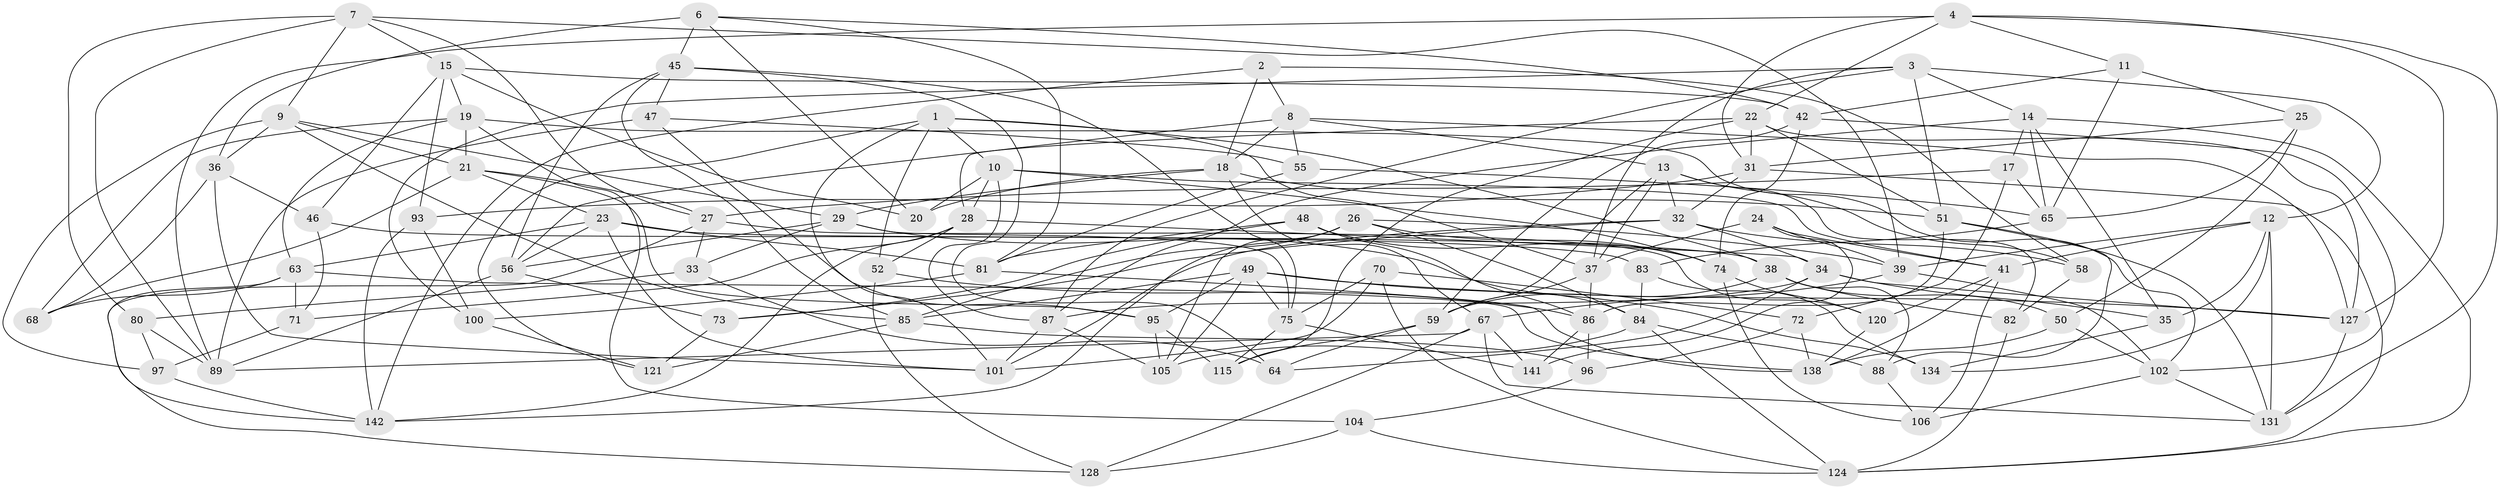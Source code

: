 // Generated by graph-tools (version 1.1) at 2025/24/03/03/25 07:24:25]
// undirected, 92 vertices, 237 edges
graph export_dot {
graph [start="1"]
  node [color=gray90,style=filled];
  1 [super="+16"];
  2;
  3 [super="+5"];
  4 [super="+92"];
  6 [super="+122"];
  7 [super="+69"];
  8 [super="+43"];
  9 [super="+30"];
  10 [super="+143"];
  11;
  12 [super="+60"];
  13 [super="+114"];
  14 [super="+98"];
  15 [super="+53"];
  17;
  18 [super="+94"];
  19 [super="+110"];
  20;
  21 [super="+109"];
  22 [super="+91"];
  23 [super="+66"];
  24;
  25;
  26 [super="+108"];
  27 [super="+137"];
  28 [super="+54"];
  29 [super="+90"];
  31 [super="+79"];
  32 [super="+40"];
  33;
  34 [super="+57"];
  35;
  36 [super="+116"];
  37 [super="+107"];
  38 [super="+118"];
  39 [super="+117"];
  41 [super="+44"];
  42 [super="+76"];
  45 [super="+78"];
  46;
  47;
  48;
  49 [super="+133"];
  50;
  51 [super="+126"];
  52;
  55;
  56 [super="+61"];
  58;
  59 [super="+62"];
  63 [super="+147"];
  64;
  65 [super="+77"];
  67 [super="+99"];
  68;
  70;
  71;
  72;
  73;
  74 [super="+135"];
  75 [super="+130"];
  80;
  81 [super="+111"];
  82;
  83;
  84 [super="+119"];
  85 [super="+123"];
  86 [super="+112"];
  87 [super="+136"];
  88;
  89 [super="+103"];
  93;
  95 [super="+146"];
  96;
  97;
  100;
  101 [super="+113"];
  102 [super="+140"];
  104;
  105 [super="+125"];
  106;
  115;
  120;
  121;
  124 [super="+132"];
  127 [super="+129"];
  128;
  131 [super="+139"];
  134;
  138 [super="+144"];
  141;
  142 [super="+145"];
  1 -- 121;
  1 -- 101;
  1 -- 52;
  1 -- 37;
  1 -- 38;
  1 -- 10;
  2 -- 58;
  2 -- 18;
  2 -- 8;
  2 -- 142;
  3 -- 100;
  3 -- 37;
  3 -- 12;
  3 -- 51;
  3 -- 14;
  3 -- 87;
  4 -- 11;
  4 -- 22;
  4 -- 31;
  4 -- 89;
  4 -- 131;
  4 -- 127;
  6 -- 42;
  6 -- 20;
  6 -- 36 [weight=2];
  6 -- 45;
  6 -- 81;
  7 -- 80;
  7 -- 89;
  7 -- 15;
  7 -- 27;
  7 -- 9;
  7 -- 39;
  8 -- 13;
  8 -- 56;
  8 -- 55;
  8 -- 18;
  8 -- 127;
  9 -- 36;
  9 -- 85;
  9 -- 29;
  9 -- 97;
  9 -- 21;
  10 -- 20;
  10 -- 41;
  10 -- 74;
  10 -- 28;
  10 -- 87;
  11 -- 25;
  11 -- 42;
  11 -- 65;
  12 -- 134;
  12 -- 41;
  12 -- 35;
  12 -- 39;
  12 -- 131;
  13 -- 58;
  13 -- 82;
  13 -- 37;
  13 -- 32;
  13 -- 59;
  14 -- 87;
  14 -- 17;
  14 -- 35;
  14 -- 65;
  14 -- 124;
  15 -- 19;
  15 -- 20;
  15 -- 93;
  15 -- 46;
  15 -- 42;
  17 -- 27;
  17 -- 72;
  17 -- 65;
  18 -- 20;
  18 -- 67;
  18 -- 51;
  18 -- 29;
  19 -- 68;
  19 -- 104;
  19 -- 21;
  19 -- 102;
  19 -- 63;
  21 -- 27;
  21 -- 95;
  21 -- 68;
  21 -- 23;
  22 -- 127;
  22 -- 28;
  22 -- 115;
  22 -- 31;
  22 -- 51;
  23 -- 101;
  23 -- 38;
  23 -- 63;
  23 -- 56;
  23 -- 81;
  24 -- 141;
  24 -- 37;
  24 -- 41;
  24 -- 39;
  25 -- 50;
  25 -- 31;
  25 -- 65;
  26 -- 105;
  26 -- 85;
  26 -- 74;
  26 -- 39;
  26 -- 142;
  26 -- 84;
  27 -- 33;
  27 -- 120;
  27 -- 128;
  28 -- 52;
  28 -- 34;
  28 -- 142;
  28 -- 71;
  29 -- 75;
  29 -- 56;
  29 -- 33;
  29 -- 84;
  31 -- 93;
  31 -- 124;
  31 -- 32;
  32 -- 73;
  32 -- 58;
  32 -- 34;
  32 -- 101;
  33 -- 64;
  33 -- 80;
  34 -- 87;
  34 -- 64;
  34 -- 35;
  34 -- 127;
  35 -- 134;
  36 -- 46;
  36 -- 68;
  36 -- 101;
  37 -- 59;
  37 -- 86;
  38 -- 50;
  38 -- 88;
  38 -- 82;
  38 -- 59;
  39 -- 67;
  39 -- 102;
  41 -- 120;
  41 -- 138;
  41 -- 106;
  42 -- 74;
  42 -- 102;
  42 -- 59;
  45 -- 56;
  45 -- 75;
  45 -- 85;
  45 -- 64;
  45 -- 47;
  46 -- 83;
  46 -- 71;
  47 -- 55;
  47 -- 89;
  47 -- 95;
  48 -- 73;
  48 -- 74;
  48 -- 86;
  48 -- 81;
  49 -- 134;
  49 -- 75;
  49 -- 85;
  49 -- 105;
  49 -- 95;
  49 -- 127;
  50 -- 138;
  50 -- 102;
  51 -- 86;
  51 -- 88;
  51 -- 131;
  52 -- 128;
  52 -- 86;
  55 -- 65;
  55 -- 81;
  56 -- 73;
  56 -- 89;
  58 -- 82;
  59 -- 64;
  59 -- 115;
  63 -- 71;
  63 -- 138;
  63 -- 68;
  63 -- 142;
  65 -- 83;
  67 -- 141;
  67 -- 128;
  67 -- 131;
  67 -- 89;
  70 -- 124;
  70 -- 72;
  70 -- 101;
  70 -- 75;
  71 -- 97;
  72 -- 138;
  72 -- 96;
  73 -- 121;
  74 -- 106;
  74 -- 120;
  75 -- 115;
  75 -- 141;
  80 -- 97;
  80 -- 89;
  81 -- 100;
  81 -- 138;
  82 -- 124;
  83 -- 134;
  83 -- 84;
  84 -- 88;
  84 -- 105;
  84 -- 124;
  85 -- 96;
  85 -- 121;
  86 -- 141;
  86 -- 96;
  87 -- 101;
  87 -- 105;
  88 -- 106;
  93 -- 100;
  93 -- 142;
  95 -- 105 [weight=2];
  95 -- 115;
  96 -- 104;
  97 -- 142;
  100 -- 121;
  102 -- 106;
  102 -- 131;
  104 -- 128;
  104 -- 124;
  120 -- 138;
  127 -- 131;
}
